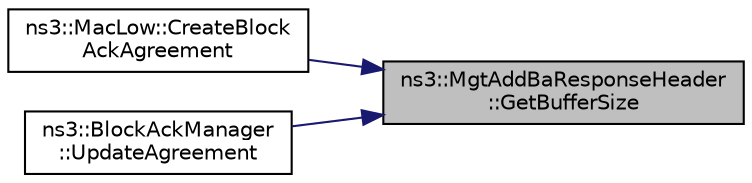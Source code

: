 digraph "ns3::MgtAddBaResponseHeader::GetBufferSize"
{
 // LATEX_PDF_SIZE
  edge [fontname="Helvetica",fontsize="10",labelfontname="Helvetica",labelfontsize="10"];
  node [fontname="Helvetica",fontsize="10",shape=record];
  rankdir="RL";
  Node1 [label="ns3::MgtAddBaResponseHeader\l::GetBufferSize",height=0.2,width=0.4,color="black", fillcolor="grey75", style="filled", fontcolor="black",tooltip="Return the buffer size."];
  Node1 -> Node2 [dir="back",color="midnightblue",fontsize="10",style="solid",fontname="Helvetica"];
  Node2 [label="ns3::MacLow::CreateBlock\lAckAgreement",height=0.2,width=0.4,color="black", fillcolor="white", style="filled",URL="$classns3_1_1_mac_low.html#ab70f7f727b5f9e1e1357a73e29ba7f82",tooltip=" "];
  Node1 -> Node3 [dir="back",color="midnightblue",fontsize="10",style="solid",fontname="Helvetica"];
  Node3 [label="ns3::BlockAckManager\l::UpdateAgreement",height=0.2,width=0.4,color="black", fillcolor="white", style="filled",URL="$classns3_1_1_block_ack_manager.html#ac5b719210486783186579641e599d362",tooltip=" "];
}
